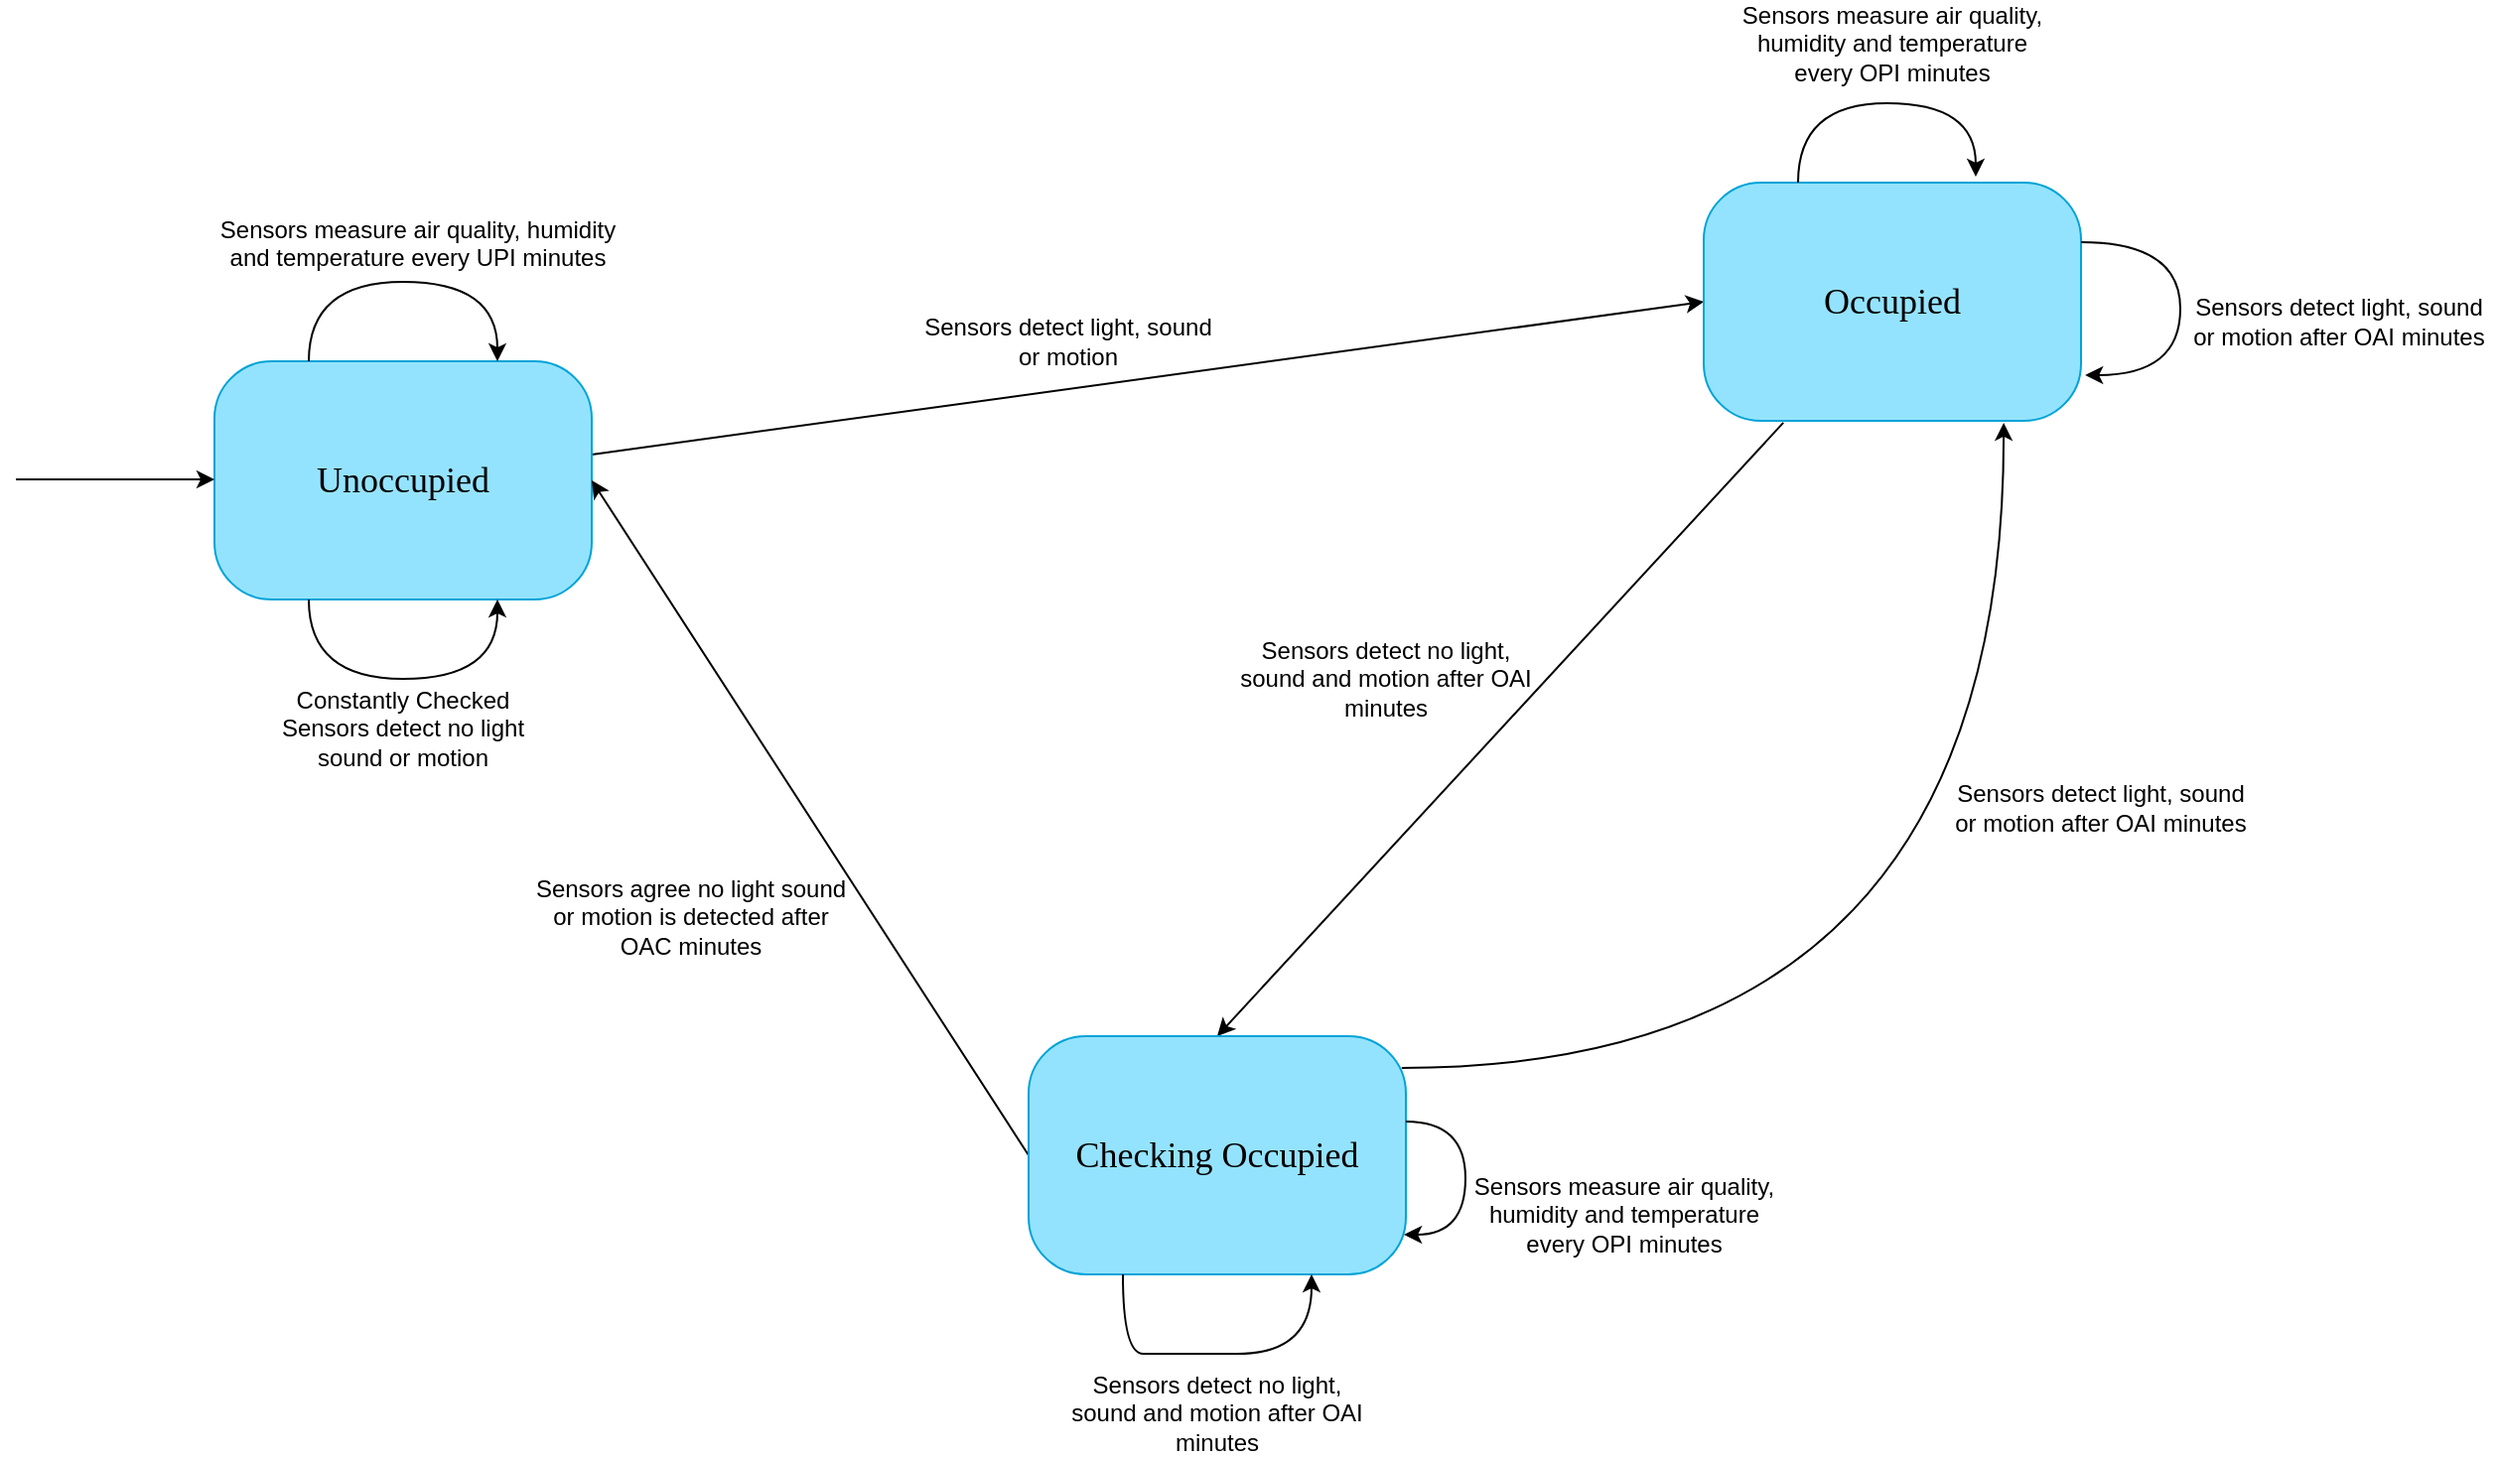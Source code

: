 <mxfile version="21.0.8" type="github">
  <diagram name="Page-1" id="58cdce13-f638-feb5-8d6f-7d28b1aa9fa0">
    <mxGraphModel dx="3174" dy="1187" grid="1" gridSize="10" guides="1" tooltips="1" connect="1" arrows="1" fold="1" page="1" pageScale="1" pageWidth="1100" pageHeight="850" background="none" math="0" shadow="0">
      <root>
        <mxCell id="0" />
        <mxCell id="1" parent="0" />
        <mxCell id="5excqeMvxNLi3dYJ7mvh-1" style="rounded=1;orthogonalLoop=1;jettySize=auto;html=1;entryX=0;entryY=0.5;entryDx=0;entryDy=0;" edge="1" parent="1" source="382b91b5511bd0f7-6" target="lkW39gLueBYvl8RRp3PP-4">
          <mxGeometry relative="1" as="geometry" />
        </mxCell>
        <mxCell id="382b91b5511bd0f7-6" value="&lt;font style=&quot;font-size: 18px;&quot;&gt;Unoccupied&lt;/font&gt;" style="rounded=1;whiteSpace=wrap;html=1;arcSize=24;fillColor=#94e3fe;strokeColor=#00a3d7;shadow=0;comic=0;labelBackgroundColor=none;fontFamily=Verdana;fontSize=12;fontColor=#000000;align=center;" parent="1" vertex="1">
          <mxGeometry x="70" y="240" width="190" height="120" as="geometry" />
        </mxCell>
        <mxCell id="lkW39gLueBYvl8RRp3PP-1" style="edgeStyle=orthogonalEdgeStyle;orthogonalLoop=1;jettySize=auto;html=1;entryX=0.75;entryY=1;entryDx=0;entryDy=0;exitX=0.25;exitY=1;exitDx=0;exitDy=0;curved=1;" parent="1" source="382b91b5511bd0f7-6" target="382b91b5511bd0f7-6" edge="1">
          <mxGeometry relative="1" as="geometry">
            <Array as="points">
              <mxPoint x="118" y="400" />
              <mxPoint x="213" y="400" />
            </Array>
          </mxGeometry>
        </mxCell>
        <mxCell id="5excqeMvxNLi3dYJ7mvh-3" style="rounded=1;orthogonalLoop=1;jettySize=auto;html=1;exitX=0.211;exitY=1.008;exitDx=0;exitDy=0;entryX=0.5;entryY=0;entryDx=0;entryDy=0;exitPerimeter=0;" edge="1" parent="1" source="lkW39gLueBYvl8RRp3PP-4" target="lkW39gLueBYvl8RRp3PP-5">
          <mxGeometry relative="1" as="geometry" />
        </mxCell>
        <mxCell id="lkW39gLueBYvl8RRp3PP-4" value="&lt;font style=&quot;font-size: 18px;&quot;&gt;Occupied&lt;/font&gt;" style="rounded=1;whiteSpace=wrap;html=1;arcSize=24;fillColor=#94e3fe;strokeColor=#00a3d7;shadow=0;comic=0;labelBackgroundColor=none;fontFamily=Verdana;fontSize=12;fontColor=#000000;align=center;" parent="1" vertex="1">
          <mxGeometry x="820" y="150" width="190" height="120" as="geometry" />
        </mxCell>
        <mxCell id="5excqeMvxNLi3dYJ7mvh-4" style="edgeStyle=orthogonalEdgeStyle;rounded=1;orthogonalLoop=1;jettySize=auto;html=1;exitX=0.989;exitY=0.133;exitDx=0;exitDy=0;entryX=0.795;entryY=1.008;entryDx=0;entryDy=0;entryPerimeter=0;curved=1;exitPerimeter=0;" edge="1" parent="1" source="lkW39gLueBYvl8RRp3PP-5" target="lkW39gLueBYvl8RRp3PP-4">
          <mxGeometry relative="1" as="geometry" />
        </mxCell>
        <mxCell id="5excqeMvxNLi3dYJ7mvh-5" style="orthogonalLoop=1;jettySize=auto;html=1;exitX=0;exitY=0.5;exitDx=0;exitDy=0;entryX=1;entryY=0.5;entryDx=0;entryDy=0;" edge="1" parent="1" source="lkW39gLueBYvl8RRp3PP-5" target="382b91b5511bd0f7-6">
          <mxGeometry relative="1" as="geometry" />
        </mxCell>
        <mxCell id="lkW39gLueBYvl8RRp3PP-5" value="&lt;font style=&quot;font-size: 18px;&quot;&gt;Checking Occupied&lt;/font&gt;" style="rounded=1;whiteSpace=wrap;html=1;arcSize=24;fillColor=#94e3fe;strokeColor=#00a3d7;shadow=0;comic=0;labelBackgroundColor=none;fontFamily=Verdana;fontSize=12;fontColor=#000000;align=center;" parent="1" vertex="1">
          <mxGeometry x="480" y="580" width="190" height="120" as="geometry" />
        </mxCell>
        <mxCell id="5excqeMvxNLi3dYJ7mvh-2" style="edgeStyle=orthogonalEdgeStyle;orthogonalLoop=1;jettySize=auto;html=1;exitX=1;exitY=0.25;exitDx=0;exitDy=0;entryX=1.011;entryY=0.808;entryDx=0;entryDy=0;entryPerimeter=0;curved=1;" edge="1" parent="1" source="lkW39gLueBYvl8RRp3PP-4" target="lkW39gLueBYvl8RRp3PP-4">
          <mxGeometry relative="1" as="geometry">
            <Array as="points">
              <mxPoint x="1060" y="180" />
              <mxPoint x="1060" y="247" />
            </Array>
          </mxGeometry>
        </mxCell>
        <mxCell id="5excqeMvxNLi3dYJ7mvh-6" value="" style="endArrow=classic;html=1;rounded=0;" edge="1" parent="1">
          <mxGeometry width="50" height="50" relative="1" as="geometry">
            <mxPoint x="-30" y="299.5" as="sourcePoint" />
            <mxPoint x="70" y="299.5" as="targetPoint" />
          </mxGeometry>
        </mxCell>
        <mxCell id="5excqeMvxNLi3dYJ7mvh-7" style="edgeStyle=orthogonalEdgeStyle;orthogonalLoop=1;jettySize=auto;html=1;exitX=0.25;exitY=1;exitDx=0;exitDy=0;entryX=0.75;entryY=1;entryDx=0;entryDy=0;curved=1;" edge="1" parent="1" source="lkW39gLueBYvl8RRp3PP-5" target="lkW39gLueBYvl8RRp3PP-5">
          <mxGeometry relative="1" as="geometry">
            <Array as="points">
              <mxPoint x="548" y="740" />
              <mxPoint x="643" y="740" />
            </Array>
          </mxGeometry>
        </mxCell>
        <mxCell id="5excqeMvxNLi3dYJ7mvh-8" value="Constantly Checked&lt;br&gt;Sensors detect no light sound or motion" style="text;html=1;strokeColor=none;fillColor=none;align=center;verticalAlign=middle;whiteSpace=wrap;rounded=0;" vertex="1" parent="1">
          <mxGeometry x="85" y="405" width="160" height="40" as="geometry" />
        </mxCell>
        <mxCell id="5excqeMvxNLi3dYJ7mvh-9" value="Sensors detect light, sound or motion" style="text;html=1;strokeColor=none;fillColor=none;align=center;verticalAlign=middle;whiteSpace=wrap;rounded=0;" vertex="1" parent="1">
          <mxGeometry x="420" y="210" width="160" height="40" as="geometry" />
        </mxCell>
        <mxCell id="5excqeMvxNLi3dYJ7mvh-10" value="Sensors detect light, sound or motion after OAI minutes" style="text;html=1;strokeColor=none;fillColor=none;align=center;verticalAlign=middle;whiteSpace=wrap;rounded=0;" vertex="1" parent="1">
          <mxGeometry x="1060" y="200" width="160" height="40" as="geometry" />
        </mxCell>
        <mxCell id="5excqeMvxNLi3dYJ7mvh-12" style="edgeStyle=orthogonalEdgeStyle;orthogonalLoop=1;jettySize=auto;html=1;exitX=0.25;exitY=0;exitDx=0;exitDy=0;entryX=0.75;entryY=0;entryDx=0;entryDy=0;curved=1;" edge="1" parent="1" source="382b91b5511bd0f7-6" target="382b91b5511bd0f7-6">
          <mxGeometry relative="1" as="geometry">
            <Array as="points">
              <mxPoint x="118" y="200" />
              <mxPoint x="213" y="200" />
            </Array>
          </mxGeometry>
        </mxCell>
        <mxCell id="5excqeMvxNLi3dYJ7mvh-13" value="&lt;p style=&quot;margin: 0px; font-stretch: normal; line-height: normal;&quot;&gt;Sensors measure air quality, humidity and temperature every UPI minutes&lt;/p&gt;" style="text;html=1;strokeColor=none;fillColor=none;align=center;verticalAlign=middle;whiteSpace=wrap;rounded=0;" vertex="1" parent="1">
          <mxGeometry x="70" y="160" width="205" height="40" as="geometry" />
        </mxCell>
        <mxCell id="5excqeMvxNLi3dYJ7mvh-15" style="edgeStyle=orthogonalEdgeStyle;orthogonalLoop=1;jettySize=auto;html=1;exitX=0.25;exitY=0;exitDx=0;exitDy=0;entryX=0.721;entryY=-0.025;entryDx=0;entryDy=0;entryPerimeter=0;curved=1;" edge="1" parent="1" source="lkW39gLueBYvl8RRp3PP-4" target="lkW39gLueBYvl8RRp3PP-4">
          <mxGeometry relative="1" as="geometry">
            <Array as="points">
              <mxPoint x="868" y="110" />
              <mxPoint x="957" y="110" />
            </Array>
          </mxGeometry>
        </mxCell>
        <mxCell id="5excqeMvxNLi3dYJ7mvh-16" style="edgeStyle=orthogonalEdgeStyle;orthogonalLoop=1;jettySize=auto;html=1;entryX=0.995;entryY=0.833;entryDx=0;entryDy=0;entryPerimeter=0;curved=1;exitX=1;exitY=0.358;exitDx=0;exitDy=0;exitPerimeter=0;" edge="1" parent="1" source="lkW39gLueBYvl8RRp3PP-5" target="lkW39gLueBYvl8RRp3PP-5">
          <mxGeometry relative="1" as="geometry">
            <Array as="points">
              <mxPoint x="700" y="623" />
              <mxPoint x="700" y="680" />
            </Array>
          </mxGeometry>
        </mxCell>
        <mxCell id="5excqeMvxNLi3dYJ7mvh-17" value="Sensors detect no light, sound and motion after OAI minutes" style="text;html=1;strokeColor=none;fillColor=none;align=center;verticalAlign=middle;whiteSpace=wrap;rounded=0;" vertex="1" parent="1">
          <mxGeometry x="580" y="380" width="160" height="40" as="geometry" />
        </mxCell>
        <mxCell id="5excqeMvxNLi3dYJ7mvh-18" value="Sensors detect no light, sound and motion after OAI minutes" style="text;html=1;strokeColor=none;fillColor=none;align=center;verticalAlign=middle;whiteSpace=wrap;rounded=0;" vertex="1" parent="1">
          <mxGeometry x="495" y="750" width="160" height="40" as="geometry" />
        </mxCell>
        <mxCell id="5excqeMvxNLi3dYJ7mvh-19" value="Sensors measure air quality, humidity and temperature every OPI minutes" style="text;html=1;strokeColor=none;fillColor=none;align=center;verticalAlign=middle;whiteSpace=wrap;rounded=0;" vertex="1" parent="1">
          <mxGeometry x="700" y="650" width="160" height="40" as="geometry" />
        </mxCell>
        <mxCell id="5excqeMvxNLi3dYJ7mvh-20" value="Sensors measure air quality, humidity and temperature every OPI minutes" style="text;html=1;strokeColor=none;fillColor=none;align=center;verticalAlign=middle;whiteSpace=wrap;rounded=0;" vertex="1" parent="1">
          <mxGeometry x="835" y="60" width="160" height="40" as="geometry" />
        </mxCell>
        <mxCell id="5excqeMvxNLi3dYJ7mvh-21" value="Sensors detect light, sound or motion after OAI minutes" style="text;html=1;strokeColor=none;fillColor=none;align=center;verticalAlign=middle;whiteSpace=wrap;rounded=0;" vertex="1" parent="1">
          <mxGeometry x="940" y="445" width="160" height="40" as="geometry" />
        </mxCell>
        <mxCell id="5excqeMvxNLi3dYJ7mvh-22" value="Sensors agree no light sound or motion is detected after OAC minutes" style="text;html=1;strokeColor=none;fillColor=none;align=center;verticalAlign=middle;whiteSpace=wrap;rounded=0;" vertex="1" parent="1">
          <mxGeometry x="230" y="500" width="160" height="40" as="geometry" />
        </mxCell>
      </root>
    </mxGraphModel>
  </diagram>
</mxfile>
